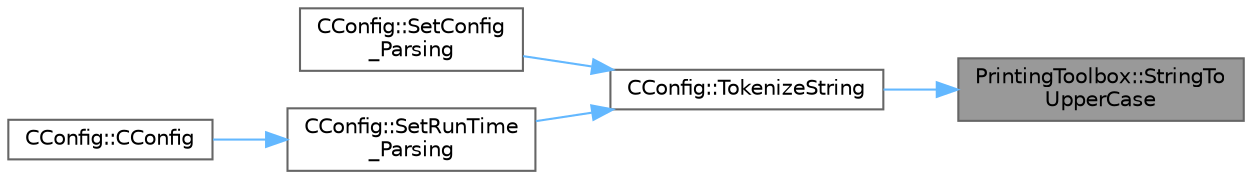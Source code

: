digraph "PrintingToolbox::StringToUpperCase"
{
 // LATEX_PDF_SIZE
  bgcolor="transparent";
  edge [fontname=Helvetica,fontsize=10,labelfontname=Helvetica,labelfontsize=10];
  node [fontname=Helvetica,fontsize=10,shape=box,height=0.2,width=0.4];
  rankdir="RL";
  Node1 [id="Node000001",label="PrintingToolbox::StringTo\lUpperCase",height=0.2,width=0.4,color="gray40", fillcolor="grey60", style="filled", fontcolor="black",tooltip="utility function for converting strings to uppercase"];
  Node1 -> Node2 [id="edge1_Node000001_Node000002",dir="back",color="steelblue1",style="solid",tooltip=" "];
  Node2 [id="Node000002",label="CConfig::TokenizeString",height=0.2,width=0.4,color="grey40", fillcolor="white", style="filled",URL="$classCConfig.html#ab7c2fcf154bfeb412452d60f4df48263",tooltip="breaks an input line from the config file into a set of tokens"];
  Node2 -> Node3 [id="edge2_Node000002_Node000003",dir="back",color="steelblue1",style="solid",tooltip=" "];
  Node3 [id="Node000003",label="CConfig::SetConfig\l_Parsing",height=0.2,width=0.4,color="grey40", fillcolor="white", style="filled",URL="$classCConfig.html#a3636e124e55d282d98ec822dfe0591bf",tooltip="Set the config file parsing."];
  Node2 -> Node4 [id="edge3_Node000002_Node000004",dir="back",color="steelblue1",style="solid",tooltip=" "];
  Node4 [id="Node000004",label="CConfig::SetRunTime\l_Parsing",height=0.2,width=0.4,color="grey40", fillcolor="white", style="filled",URL="$classCConfig.html#a465360c75d8aad2e3977bfa6a584b775",tooltip="Set the config file parsing."];
  Node4 -> Node5 [id="edge4_Node000004_Node000005",dir="back",color="steelblue1",style="solid",tooltip=" "];
  Node5 [id="Node000005",label="CConfig::CConfig",height=0.2,width=0.4,color="grey40", fillcolor="white", style="filled",URL="$classCConfig.html#a6333c67da4fd5fbef85a373f30768ede",tooltip="Constructor of the class which reads the input file."];
}
